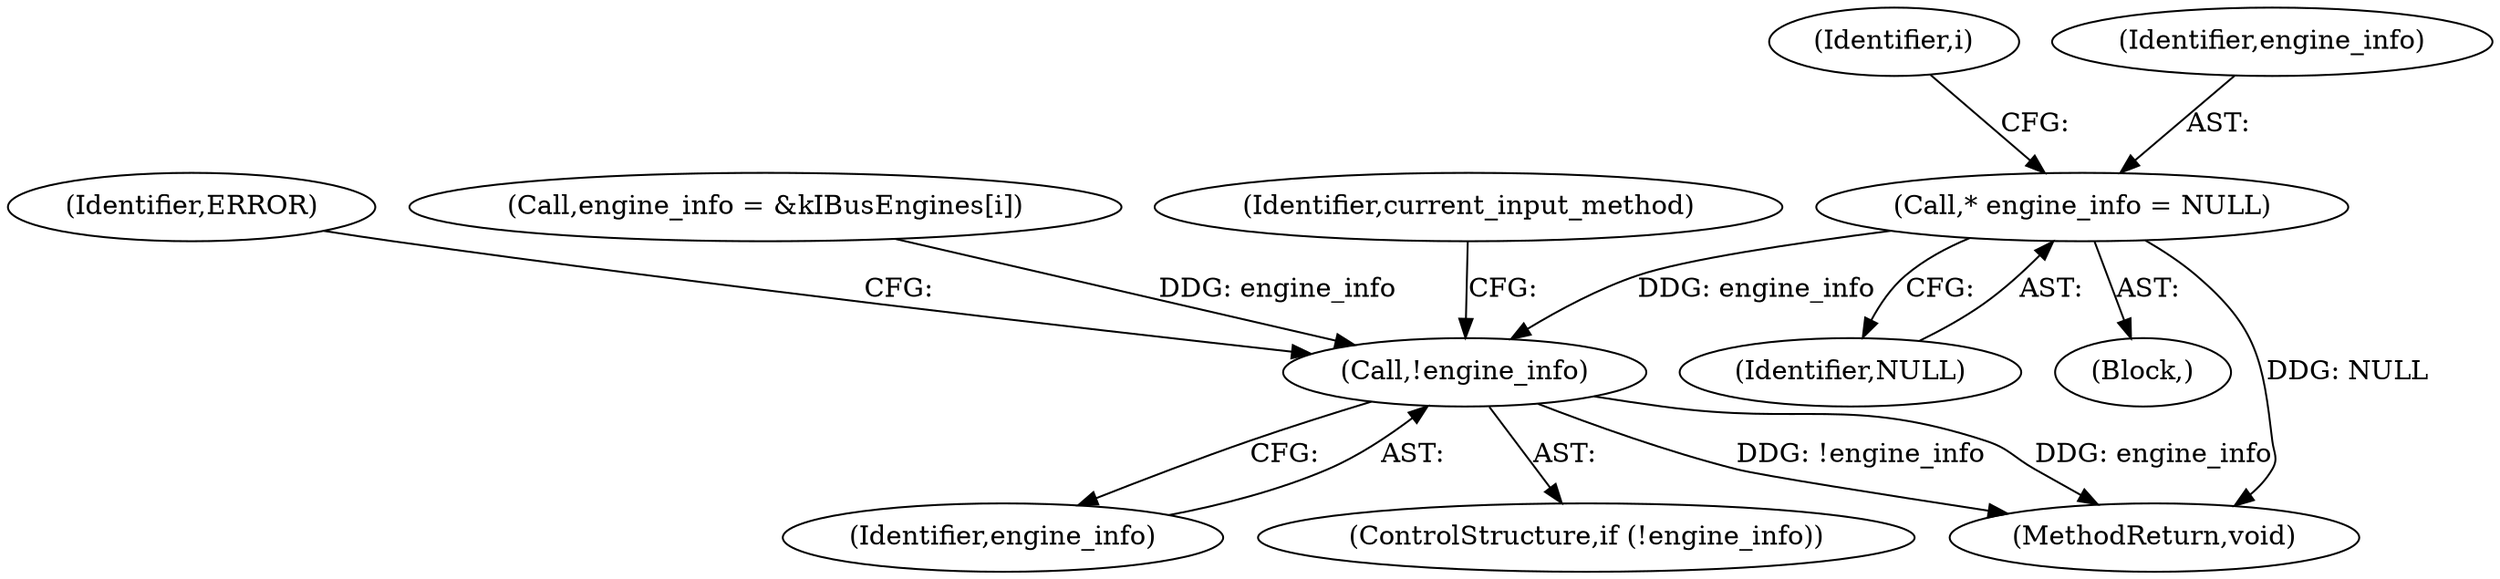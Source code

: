 digraph "0_Chrome_dc7b094a338c6c521f918f478e993f0f74bbea0d_76@pointer" {
"1000106" [label="(Call,* engine_info = NULL)"];
"1000139" [label="(Call,!engine_info)"];
"1000108" [label="(Identifier,NULL)"];
"1000112" [label="(Identifier,i)"];
"1000144" [label="(Identifier,ERROR)"];
"1000131" [label="(Call,engine_info = &kIBusEngines[i])"];
"1000139" [label="(Call,!engine_info)"];
"1000107" [label="(Identifier,engine_info)"];
"1000106" [label="(Call,* engine_info = NULL)"];
"1000102" [label="(Block,)"];
"1000140" [label="(Identifier,engine_info)"];
"1000138" [label="(ControlStructure,if (!engine_info))"];
"1000151" [label="(Identifier,current_input_method)"];
"1000182" [label="(MethodReturn,void)"];
"1000106" -> "1000102"  [label="AST: "];
"1000106" -> "1000108"  [label="CFG: "];
"1000107" -> "1000106"  [label="AST: "];
"1000108" -> "1000106"  [label="AST: "];
"1000112" -> "1000106"  [label="CFG: "];
"1000106" -> "1000182"  [label="DDG: NULL"];
"1000106" -> "1000139"  [label="DDG: engine_info"];
"1000139" -> "1000138"  [label="AST: "];
"1000139" -> "1000140"  [label="CFG: "];
"1000140" -> "1000139"  [label="AST: "];
"1000144" -> "1000139"  [label="CFG: "];
"1000151" -> "1000139"  [label="CFG: "];
"1000139" -> "1000182"  [label="DDG: !engine_info"];
"1000139" -> "1000182"  [label="DDG: engine_info"];
"1000131" -> "1000139"  [label="DDG: engine_info"];
}
